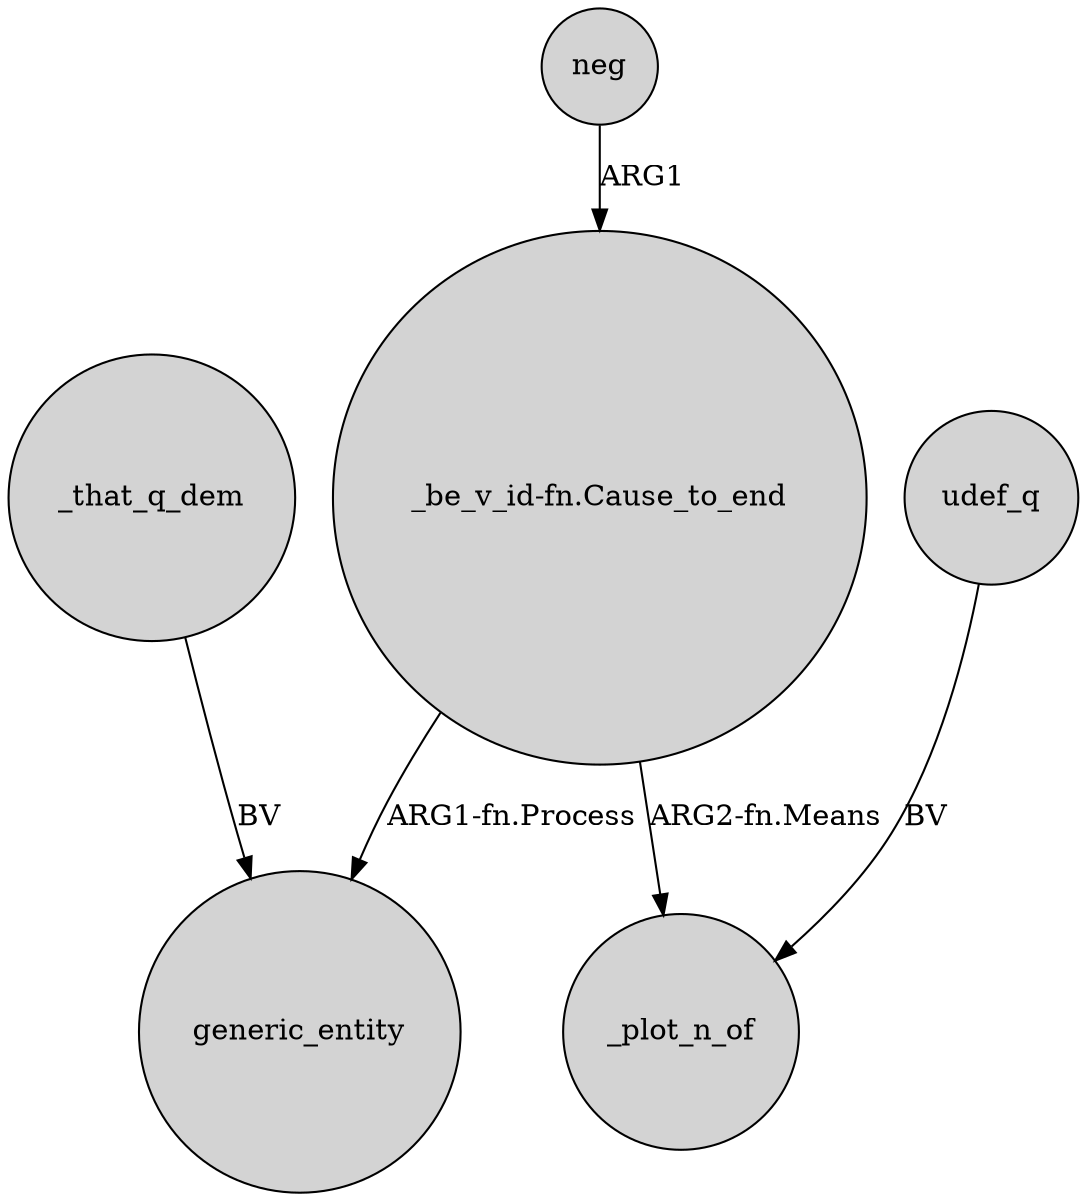 digraph {
	node [shape=circle style=filled]
	neg -> "_be_v_id-fn.Cause_to_end" [label=ARG1]
	"_be_v_id-fn.Cause_to_end" -> generic_entity [label="ARG1-fn.Process"]
	_that_q_dem -> generic_entity [label=BV]
	"_be_v_id-fn.Cause_to_end" -> _plot_n_of [label="ARG2-fn.Means"]
	udef_q -> _plot_n_of [label=BV]
}
